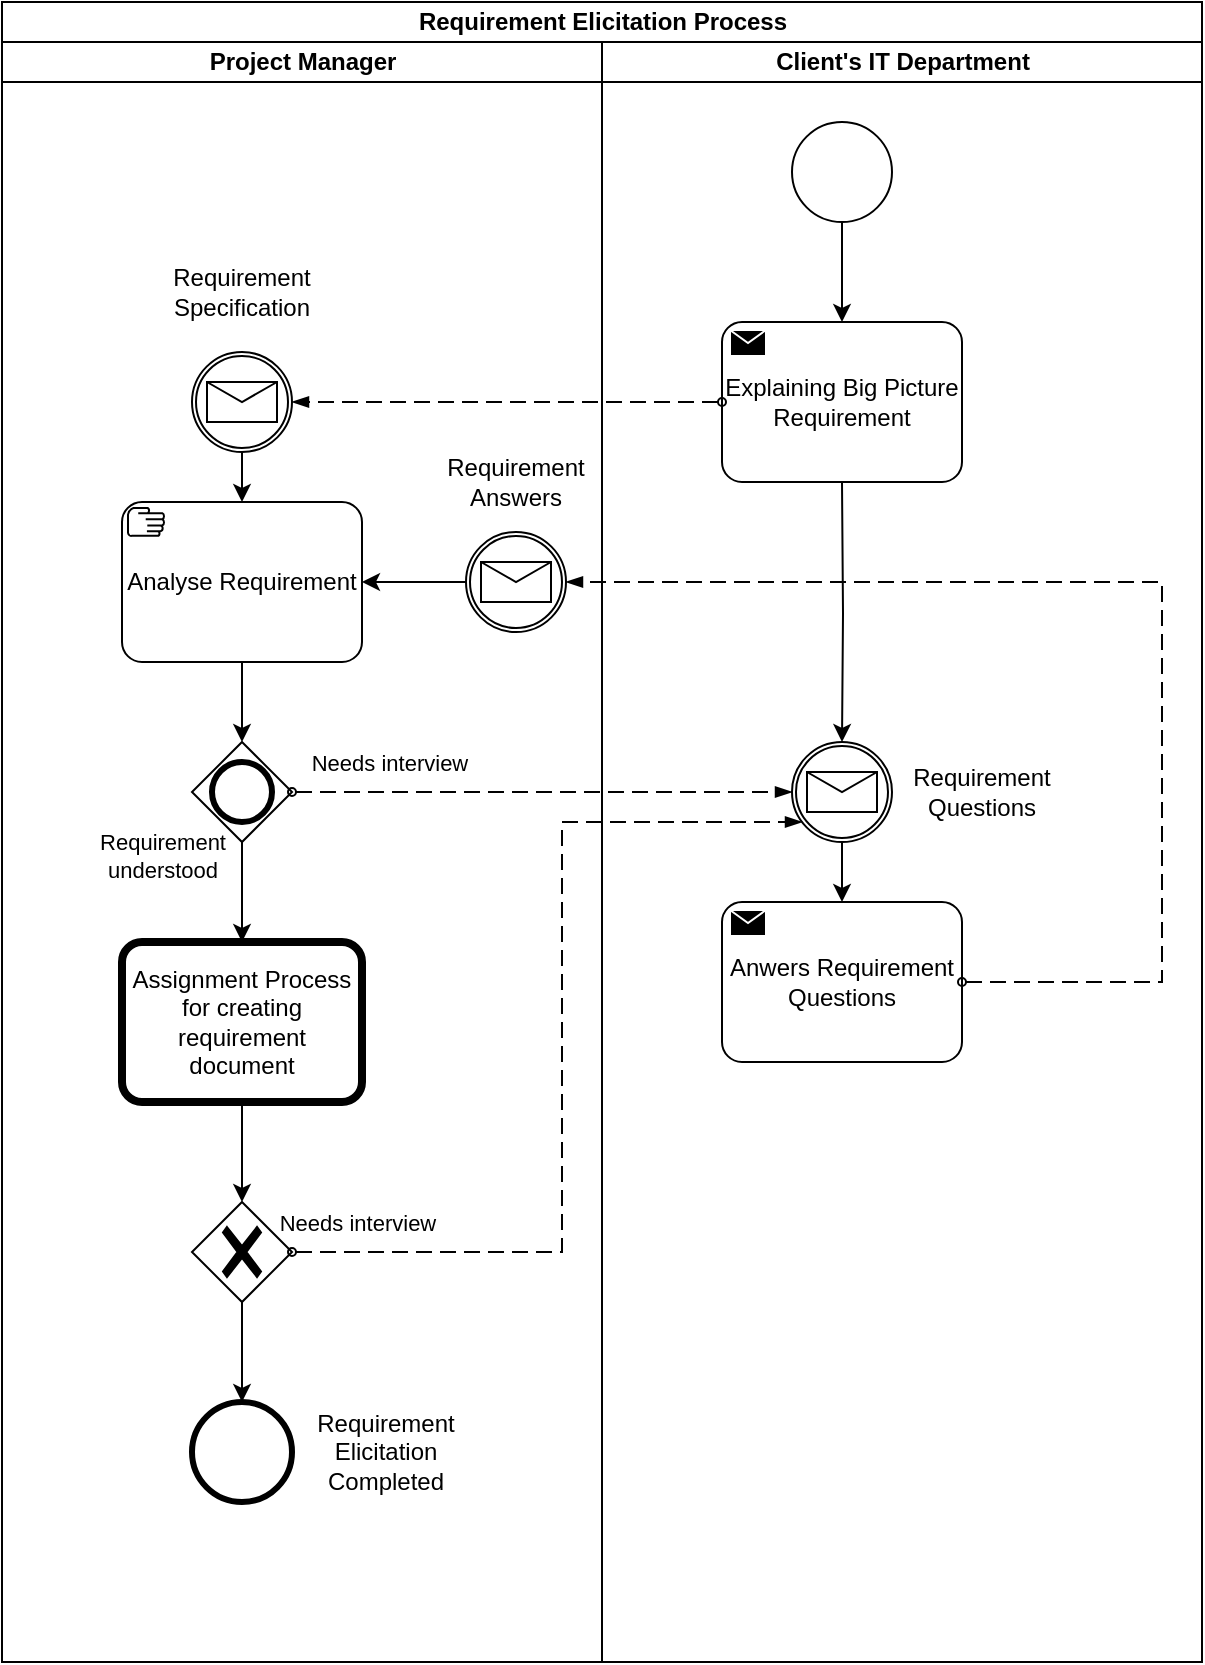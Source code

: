<mxfile version="20.3.0" type="device" pages="2"><diagram id="N8mmT6rmB9MdGlzQBr4S" name="Requirement Elicitation Process"><mxGraphModel dx="965" dy="740" grid="1" gridSize="10" guides="1" tooltips="1" connect="1" arrows="1" fold="1" page="1" pageScale="1" pageWidth="850" pageHeight="1100" math="0" shadow="0"><root><mxCell id="0"/><mxCell id="1" parent="0"/><mxCell id="6RgefVyT7nU_NYv2Qasu-5" value="Requirement Elicitation Process" style="swimlane;html=1;childLayout=stackLayout;resizeParent=1;resizeParentMax=0;startSize=20;" parent="1" vertex="1"><mxGeometry x="120" y="270" width="600" height="830" as="geometry"/></mxCell><mxCell id="6RgefVyT7nU_NYv2Qasu-7" value="Project Manager" style="swimlane;html=1;startSize=20;" parent="6RgefVyT7nU_NYv2Qasu-5" vertex="1"><mxGeometry y="20" width="300" height="810" as="geometry"/></mxCell><mxCell id="NtJf0_2X9esRg8Zm5sOO-9" style="edgeStyle=orthogonalEdgeStyle;rounded=0;orthogonalLoop=1;jettySize=auto;html=1;" parent="6RgefVyT7nU_NYv2Qasu-7" source="NtJf0_2X9esRg8Zm5sOO-3" target="NtJf0_2X9esRg8Zm5sOO-8" edge="1"><mxGeometry relative="1" as="geometry"/></mxCell><mxCell id="NtJf0_2X9esRg8Zm5sOO-3" value="" style="points=[[0.145,0.145,0],[0.5,0,0],[0.855,0.145,0],[1,0.5,0],[0.855,0.855,0],[0.5,1,0],[0.145,0.855,0],[0,0.5,0]];shape=mxgraph.bpmn.event;html=1;verticalLabelPosition=bottom;labelBackgroundColor=#ffffff;verticalAlign=top;align=center;perimeter=ellipsePerimeter;outlineConnect=0;aspect=fixed;outline=catching;symbol=message;" parent="6RgefVyT7nU_NYv2Qasu-7" vertex="1"><mxGeometry x="95" y="155" width="50" height="50" as="geometry"/></mxCell><mxCell id="NtJf0_2X9esRg8Zm5sOO-7" value="Requirement Specification" style="text;html=1;strokeColor=none;fillColor=none;align=center;verticalAlign=middle;whiteSpace=wrap;rounded=0;" parent="6RgefVyT7nU_NYv2Qasu-7" vertex="1"><mxGeometry x="80" y="110" width="80" height="30" as="geometry"/></mxCell><mxCell id="P0vkV_yei_DK5GYIjIBt-5" style="edgeStyle=orthogonalEdgeStyle;rounded=0;orthogonalLoop=1;jettySize=auto;html=1;" parent="6RgefVyT7nU_NYv2Qasu-7" source="NtJf0_2X9esRg8Zm5sOO-8" target="P0vkV_yei_DK5GYIjIBt-4" edge="1"><mxGeometry relative="1" as="geometry"/></mxCell><mxCell id="NtJf0_2X9esRg8Zm5sOO-8" value="Analyse Requirement" style="points=[[0.25,0,0],[0.5,0,0],[0.75,0,0],[1,0.25,0],[1,0.5,0],[1,0.75,0],[0.75,1,0],[0.5,1,0],[0.25,1,0],[0,0.75,0],[0,0.5,0],[0,0.25,0]];shape=mxgraph.bpmn.task;whiteSpace=wrap;rectStyle=rounded;size=10;taskMarker=manual;" parent="6RgefVyT7nU_NYv2Qasu-7" vertex="1"><mxGeometry x="60" y="230" width="120" height="80" as="geometry"/></mxCell><mxCell id="NtJf0_2X9esRg8Zm5sOO-24" style="edgeStyle=orthogonalEdgeStyle;rounded=0;orthogonalLoop=1;jettySize=auto;html=1;" parent="6RgefVyT7nU_NYv2Qasu-7" source="mLZxdNcDXerY-RIAhDI_-1" edge="1"><mxGeometry relative="1" as="geometry"><mxPoint x="120" y="530" as="sourcePoint"/><mxPoint x="120.0" y="580" as="targetPoint"/></mxGeometry></mxCell><mxCell id="wa1a6bIQ79YATLvM7Uqu-2" value="" style="edgeStyle=orthogonalEdgeStyle;rounded=0;orthogonalLoop=1;jettySize=auto;html=1;" parent="6RgefVyT7nU_NYv2Qasu-7" source="P0vkV_yei_DK5GYIjIBt-1" target="wa1a6bIQ79YATLvM7Uqu-1" edge="1"><mxGeometry relative="1" as="geometry"/></mxCell><mxCell id="P0vkV_yei_DK5GYIjIBt-1" value="" style="points=[[0.25,0.25,0],[0.5,0,0],[0.75,0.25,0],[1,0.5,0],[0.75,0.75,0],[0.5,1,0],[0.25,0.75,0],[0,0.5,0]];shape=mxgraph.bpmn.gateway2;html=1;verticalLabelPosition=bottom;labelBackgroundColor=#ffffff;verticalAlign=top;align=center;perimeter=rhombusPerimeter;outlineConnect=0;outline=none;symbol=none;gwType=exclusive;" parent="6RgefVyT7nU_NYv2Qasu-7" vertex="1"><mxGeometry x="95" y="580" width="50" height="50" as="geometry"/></mxCell><mxCell id="P0vkV_yei_DK5GYIjIBt-6" value="Requirement &lt;br&gt;understood" style="edgeStyle=orthogonalEdgeStyle;rounded=0;orthogonalLoop=1;jettySize=auto;html=1;" parent="6RgefVyT7nU_NYv2Qasu-7" source="P0vkV_yei_DK5GYIjIBt-4" target="mLZxdNcDXerY-RIAhDI_-1" edge="1"><mxGeometry x="-0.778" y="-40" relative="1" as="geometry"><mxPoint x="120" y="430" as="targetPoint"/><mxPoint y="1" as="offset"/></mxGeometry></mxCell><mxCell id="P0vkV_yei_DK5GYIjIBt-4" value="" style="points=[[0.25,0.25,0],[0.5,0,0],[0.75,0.25,0],[1,0.5,0],[0.75,0.75,0],[0.5,1,0],[0.25,0.75,0],[0,0.5,0]];shape=mxgraph.bpmn.gateway2;html=1;verticalLabelPosition=bottom;labelBackgroundColor=#ffffff;verticalAlign=top;align=center;perimeter=rhombusPerimeter;outlineConnect=0;outline=end;symbol=general;" parent="6RgefVyT7nU_NYv2Qasu-7" vertex="1"><mxGeometry x="95" y="350" width="50" height="50" as="geometry"/></mxCell><mxCell id="P0vkV_yei_DK5GYIjIBt-21" style="edgeStyle=orthogonalEdgeStyle;rounded=0;orthogonalLoop=1;jettySize=auto;html=1;" parent="6RgefVyT7nU_NYv2Qasu-7" source="P0vkV_yei_DK5GYIjIBt-19" target="NtJf0_2X9esRg8Zm5sOO-8" edge="1"><mxGeometry relative="1" as="geometry"/></mxCell><mxCell id="P0vkV_yei_DK5GYIjIBt-19" value="" style="points=[[0.145,0.145,0],[0.5,0,0],[0.855,0.145,0],[1,0.5,0],[0.855,0.855,0],[0.5,1,0],[0.145,0.855,0],[0,0.5,0]];shape=mxgraph.bpmn.event;html=1;verticalLabelPosition=bottom;labelBackgroundColor=#ffffff;verticalAlign=top;align=center;perimeter=ellipsePerimeter;outlineConnect=0;aspect=fixed;outline=catching;symbol=message;" parent="6RgefVyT7nU_NYv2Qasu-7" vertex="1"><mxGeometry x="232" y="245" width="50" height="50" as="geometry"/></mxCell><mxCell id="P0vkV_yei_DK5GYIjIBt-20" value="Requirement&lt;br&gt;Answers" style="text;html=1;strokeColor=none;fillColor=none;align=center;verticalAlign=middle;whiteSpace=wrap;rounded=0;" parent="6RgefVyT7nU_NYv2Qasu-7" vertex="1"><mxGeometry x="217" y="205" width="80" height="30" as="geometry"/></mxCell><mxCell id="wa1a6bIQ79YATLvM7Uqu-1" value="" style="points=[[0.145,0.145,0],[0.5,0,0],[0.855,0.145,0],[1,0.5,0],[0.855,0.855,0],[0.5,1,0],[0.145,0.855,0],[0,0.5,0]];shape=mxgraph.bpmn.event;html=1;verticalLabelPosition=bottom;labelBackgroundColor=#ffffff;verticalAlign=top;align=center;perimeter=ellipsePerimeter;outlineConnect=0;aspect=fixed;outline=end;symbol=terminate2;" parent="6RgefVyT7nU_NYv2Qasu-7" vertex="1"><mxGeometry x="95" y="680" width="50" height="50" as="geometry"/></mxCell><mxCell id="wa1a6bIQ79YATLvM7Uqu-3" value="Requirement Elicitation Completed" style="text;html=1;strokeColor=none;fillColor=none;align=center;verticalAlign=middle;whiteSpace=wrap;rounded=0;" parent="6RgefVyT7nU_NYv2Qasu-7" vertex="1"><mxGeometry x="152" y="690" width="80" height="30" as="geometry"/></mxCell><mxCell id="mLZxdNcDXerY-RIAhDI_-1" value="Assignment Process for creating requirement document" style="points=[[0.25,0,0],[0.5,0,0],[0.75,0,0],[1,0.25,0],[1,0.5,0],[1,0.75,0],[0.75,1,0],[0.5,1,0],[0.25,1,0],[0,0.75,0],[0,0.5,0],[0,0.25,0]];shape=mxgraph.bpmn.task;whiteSpace=wrap;rectStyle=rounded;size=10;bpmnShapeType=call;" parent="6RgefVyT7nU_NYv2Qasu-7" vertex="1"><mxGeometry x="60" y="450" width="120" height="80" as="geometry"/></mxCell><mxCell id="6RgefVyT7nU_NYv2Qasu-8" value="Client's IT Department" style="swimlane;html=1;startSize=20;" parent="6RgefVyT7nU_NYv2Qasu-5" vertex="1"><mxGeometry x="300" y="20" width="300" height="810" as="geometry"/></mxCell><mxCell id="NtJf0_2X9esRg8Zm5sOO-2" style="edgeStyle=orthogonalEdgeStyle;rounded=0;orthogonalLoop=1;jettySize=auto;html=1;" parent="6RgefVyT7nU_NYv2Qasu-8" source="6RgefVyT7nU_NYv2Qasu-9" edge="1"><mxGeometry relative="1" as="geometry"><mxPoint x="120" y="140" as="targetPoint"/></mxGeometry></mxCell><mxCell id="6RgefVyT7nU_NYv2Qasu-9" value="" style="points=[[0.145,0.145,0],[0.5,0,0],[0.855,0.145,0],[1,0.5,0],[0.855,0.855,0],[0.5,1,0],[0.145,0.855,0],[0,0.5,0]];shape=mxgraph.bpmn.event;html=1;verticalLabelPosition=bottom;labelBackgroundColor=#ffffff;verticalAlign=top;align=center;perimeter=ellipsePerimeter;outlineConnect=0;aspect=fixed;outline=standard;symbol=general;" parent="6RgefVyT7nU_NYv2Qasu-8" vertex="1"><mxGeometry x="95" y="40" width="50" height="50" as="geometry"/></mxCell><mxCell id="P0vkV_yei_DK5GYIjIBt-11" style="edgeStyle=orthogonalEdgeStyle;rounded=0;orthogonalLoop=1;jettySize=auto;html=1;" parent="6RgefVyT7nU_NYv2Qasu-8" target="P0vkV_yei_DK5GYIjIBt-7" edge="1"><mxGeometry relative="1" as="geometry"><mxPoint x="120" y="220" as="sourcePoint"/></mxGeometry></mxCell><mxCell id="P0vkV_yei_DK5GYIjIBt-15" style="edgeStyle=orthogonalEdgeStyle;rounded=0;orthogonalLoop=1;jettySize=auto;html=1;" parent="6RgefVyT7nU_NYv2Qasu-8" source="P0vkV_yei_DK5GYIjIBt-7" target="P0vkV_yei_DK5GYIjIBt-13" edge="1"><mxGeometry relative="1" as="geometry"/></mxCell><mxCell id="P0vkV_yei_DK5GYIjIBt-7" value="" style="points=[[0.145,0.145,0],[0.5,0,0],[0.855,0.145,0],[1,0.5,0],[0.855,0.855,0],[0.5,1,0],[0.145,0.855,0],[0,0.5,0]];shape=mxgraph.bpmn.event;html=1;verticalLabelPosition=bottom;labelBackgroundColor=#ffffff;verticalAlign=top;align=center;perimeter=ellipsePerimeter;outlineConnect=0;aspect=fixed;outline=catching;symbol=message;" parent="6RgefVyT7nU_NYv2Qasu-8" vertex="1"><mxGeometry x="95" y="350" width="50" height="50" as="geometry"/></mxCell><mxCell id="P0vkV_yei_DK5GYIjIBt-10" value="Requirement Questions" style="text;html=1;strokeColor=none;fillColor=none;align=center;verticalAlign=middle;whiteSpace=wrap;rounded=0;" parent="6RgefVyT7nU_NYv2Qasu-8" vertex="1"><mxGeometry x="150" y="360" width="80" height="30" as="geometry"/></mxCell><mxCell id="P0vkV_yei_DK5GYIjIBt-12" value="Explaining Big Picture Requirement" style="points=[[0.25,0,0],[0.5,0,0],[0.75,0,0],[1,0.25,0],[1,0.5,0],[1,0.75,0],[0.75,1,0],[0.5,1,0],[0.25,1,0],[0,0.75,0],[0,0.5,0],[0,0.25,0]];shape=mxgraph.bpmn.task;whiteSpace=wrap;rectStyle=rounded;size=10;taskMarker=send;" parent="6RgefVyT7nU_NYv2Qasu-8" vertex="1"><mxGeometry x="60" y="140" width="120" height="80" as="geometry"/></mxCell><mxCell id="P0vkV_yei_DK5GYIjIBt-13" value="Anwers Requirement Questions" style="points=[[0.25,0,0],[0.5,0,0],[0.75,0,0],[1,0.25,0],[1,0.5,0],[1,0.75,0],[0.75,1,0],[0.5,1,0],[0.25,1,0],[0,0.75,0],[0,0.5,0],[0,0.25,0]];shape=mxgraph.bpmn.task;whiteSpace=wrap;rectStyle=rounded;size=10;taskMarker=send;" parent="6RgefVyT7nU_NYv2Qasu-8" vertex="1"><mxGeometry x="60" y="430" width="120" height="80" as="geometry"/></mxCell><mxCell id="NtJf0_2X9esRg8Zm5sOO-6" value="" style="dashed=1;dashPattern=8 4;endArrow=blockThin;endFill=1;startArrow=oval;startFill=0;endSize=6;startSize=4;rounded=0;" parent="6RgefVyT7nU_NYv2Qasu-5" source="P0vkV_yei_DK5GYIjIBt-12" target="NtJf0_2X9esRg8Zm5sOO-3" edge="1"><mxGeometry width="160" relative="1" as="geometry"><mxPoint x="750" y="200" as="sourcePoint"/><mxPoint x="350" y="330" as="targetPoint"/></mxGeometry></mxCell><mxCell id="P0vkV_yei_DK5GYIjIBt-9" value="Needs interview" style="dashed=1;dashPattern=8 4;endArrow=blockThin;endFill=1;startArrow=oval;startFill=0;endSize=6;startSize=4;rounded=0;" parent="6RgefVyT7nU_NYv2Qasu-5" source="P0vkV_yei_DK5GYIjIBt-4" target="P0vkV_yei_DK5GYIjIBt-7" edge="1"><mxGeometry x="-0.61" y="15" width="160" relative="1" as="geometry"><mxPoint x="760" y="210" as="sourcePoint"/><mxPoint x="503" y="210" as="targetPoint"/><mxPoint as="offset"/></mxGeometry></mxCell><mxCell id="P0vkV_yei_DK5GYIjIBt-22" value="" style="dashed=1;dashPattern=8 4;endArrow=blockThin;endFill=1;startArrow=oval;startFill=0;endSize=6;startSize=4;rounded=0;edgeStyle=orthogonalEdgeStyle;" parent="6RgefVyT7nU_NYv2Qasu-5" source="P0vkV_yei_DK5GYIjIBt-13" target="P0vkV_yei_DK5GYIjIBt-19" edge="1"><mxGeometry width="160" relative="1" as="geometry"><mxPoint x="760" y="210" as="sourcePoint"/><mxPoint x="503" y="210" as="targetPoint"/><Array as="points"><mxPoint x="580" y="490"/><mxPoint x="580" y="290"/></Array></mxGeometry></mxCell><mxCell id="P0vkV_yei_DK5GYIjIBt-23" value="Needs interview" style="dashed=1;dashPattern=8 4;endArrow=blockThin;endFill=1;startArrow=oval;startFill=0;endSize=6;startSize=4;rounded=0;edgeStyle=orthogonalEdgeStyle;" parent="6RgefVyT7nU_NYv2Qasu-5" source="P0vkV_yei_DK5GYIjIBt-1" target="P0vkV_yei_DK5GYIjIBt-7" edge="1"><mxGeometry x="-0.859" y="15" width="160" relative="1" as="geometry"><mxPoint x="503" y="405" as="sourcePoint"/><mxPoint x="795.0" y="405" as="targetPoint"/><mxPoint as="offset"/><Array as="points"><mxPoint x="280" y="625"/><mxPoint x="280" y="410"/></Array></mxGeometry></mxCell></root></mxGraphModel></diagram><diagram id="z-ZeLhnbXMDT60q9CibB" name="Assignment Process"><mxGraphModel dx="1379" dy="1057" grid="1" gridSize="10" guides="1" tooltips="1" connect="1" arrows="1" fold="1" page="1" pageScale="1" pageWidth="850" pageHeight="1100" math="0" shadow="0"><root><mxCell id="0"/><mxCell id="1" parent="0"/><mxCell id="eDTn2Ua-86VBycoqQ1hF-1" value="Existing Assignment Process" style="swimlane;html=1;childLayout=stackLayout;resizeParent=1;resizeParentMax=0;startSize=20;" parent="1" vertex="1"><mxGeometry x="40" y="320" width="540" height="1020" as="geometry"/></mxCell><mxCell id="eDTn2Ua-86VBycoqQ1hF-2" value="Assignee" style="swimlane;html=1;startSize=20;" parent="eDTn2Ua-86VBycoqQ1hF-1" vertex="1"><mxGeometry y="20" width="260" height="1000" as="geometry"/></mxCell><mxCell id="eDTn2Ua-86VBycoqQ1hF-3" style="edgeStyle=orthogonalEdgeStyle;rounded=0;orthogonalLoop=1;jettySize=auto;html=1;" parent="eDTn2Ua-86VBycoqQ1hF-2" source="eDTn2Ua-86VBycoqQ1hF-4" edge="1"><mxGeometry relative="1" as="geometry"><mxPoint x="160" y="250" as="targetPoint"/></mxGeometry></mxCell><mxCell id="eDTn2Ua-86VBycoqQ1hF-4" value="" style="points=[[0.145,0.145,0],[0.5,0,0],[0.855,0.145,0],[1,0.5,0],[0.855,0.855,0],[0.5,1,0],[0.145,0.855,0],[0,0.5,0]];shape=mxgraph.bpmn.event;html=1;verticalLabelPosition=bottom;labelBackgroundColor=#ffffff;verticalAlign=top;align=center;perimeter=ellipsePerimeter;outlineConnect=0;aspect=fixed;outline=standard;symbol=message;strokeWidth=1;" parent="eDTn2Ua-86VBycoqQ1hF-2" vertex="1"><mxGeometry x="135" y="145" width="50" height="50" as="geometry"/></mxCell><mxCell id="eDTn2Ua-86VBycoqQ1hF-5" value="Assignment Details" style="text;html=1;strokeColor=none;fillColor=none;align=center;verticalAlign=middle;whiteSpace=wrap;rounded=0;strokeWidth=1;" parent="eDTn2Ua-86VBycoqQ1hF-2" vertex="1"><mxGeometry x="130" y="110" width="60" height="30" as="geometry"/></mxCell><mxCell id="eDTn2Ua-86VBycoqQ1hF-6" style="edgeStyle=orthogonalEdgeStyle;rounded=0;orthogonalLoop=1;jettySize=auto;html=1;" parent="eDTn2Ua-86VBycoqQ1hF-2" source="eDTn2Ua-86VBycoqQ1hF-7" target="eDTn2Ua-86VBycoqQ1hF-16" edge="1"><mxGeometry relative="1" as="geometry"/></mxCell><mxCell id="eDTn2Ua-86VBycoqQ1hF-7" value="Creating Issue in Gitea" style="points=[[0.25,0,0],[0.5,0,0],[0.75,0,0],[1,0.25,0],[1,0.5,0],[1,0.75,0],[0.75,1,0],[0.5,1,0],[0.25,1,0],[0,0.75,0],[0,0.5,0],[0,0.25,0]];shape=mxgraph.bpmn.task;whiteSpace=wrap;rectStyle=rounded;size=10;taskMarker=user;strokeWidth=1;" parent="eDTn2Ua-86VBycoqQ1hF-2" vertex="1"><mxGeometry x="100" y="250" width="120" height="80" as="geometry"/></mxCell><mxCell id="eDTn2Ua-86VBycoqQ1hF-8" style="edgeStyle=orthogonalEdgeStyle;rounded=0;orthogonalLoop=1;jettySize=auto;html=1;" parent="eDTn2Ua-86VBycoqQ1hF-2" source="eDTn2Ua-86VBycoqQ1hF-9" target="eDTn2Ua-86VBycoqQ1hF-10" edge="1"><mxGeometry relative="1" as="geometry"/></mxCell><mxCell id="eDTn2Ua-86VBycoqQ1hF-9" value="Closing Issue in Gitea" style="points=[[0.25,0,0],[0.5,0,0],[0.75,0,0],[1,0.25,0],[1,0.5,0],[1,0.75,0],[0.75,1,0],[0.5,1,0],[0.25,1,0],[0,0.75,0],[0,0.5,0],[0,0.25,0]];shape=mxgraph.bpmn.task;whiteSpace=wrap;rectStyle=rounded;size=10;taskMarker=user;strokeWidth=1;" parent="eDTn2Ua-86VBycoqQ1hF-2" vertex="1"><mxGeometry x="100" y="530" width="120" height="80" as="geometry"/></mxCell><mxCell id="eDTn2Ua-86VBycoqQ1hF-10" value="Report assignment completion" style="points=[[0.25,0,0],[0.5,0,0],[0.75,0,0],[1,0.25,0],[1,0.5,0],[1,0.75,0],[0.75,1,0],[0.5,1,0],[0.25,1,0],[0,0.75,0],[0,0.5,0],[0,0.25,0]];shape=mxgraph.bpmn.task;whiteSpace=wrap;rectStyle=rounded;size=10;taskMarker=send;strokeWidth=1;" parent="eDTn2Ua-86VBycoqQ1hF-2" vertex="1"><mxGeometry x="100" y="670" width="120" height="80" as="geometry"/></mxCell><mxCell id="eDTn2Ua-86VBycoqQ1hF-11" style="edgeStyle=orthogonalEdgeStyle;rounded=0;orthogonalLoop=1;jettySize=auto;html=1;" parent="eDTn2Ua-86VBycoqQ1hF-2" source="eDTn2Ua-86VBycoqQ1hF-12" target="eDTn2Ua-86VBycoqQ1hF-14" edge="1"><mxGeometry relative="1" as="geometry"/></mxCell><mxCell id="eDTn2Ua-86VBycoqQ1hF-12" value="" style="points=[[0.145,0.145,0],[0.5,0,0],[0.855,0.145,0],[1,0.5,0],[0.855,0.855,0],[0.5,1,0],[0.145,0.855,0],[0,0.5,0]];shape=mxgraph.bpmn.event;html=1;verticalLabelPosition=bottom;labelBackgroundColor=#ffffff;verticalAlign=top;align=center;perimeter=ellipsePerimeter;outlineConnect=0;aspect=fixed;outline=catching;symbol=message;strokeWidth=1;" parent="eDTn2Ua-86VBycoqQ1hF-2" vertex="1"><mxGeometry x="135" y="925" width="50" height="50" as="geometry"/></mxCell><mxCell id="eDTn2Ua-86VBycoqQ1hF-13" style="edgeStyle=orthogonalEdgeStyle;rounded=0;orthogonalLoop=1;jettySize=auto;html=1;" parent="eDTn2Ua-86VBycoqQ1hF-2" source="eDTn2Ua-86VBycoqQ1hF-14" target="eDTn2Ua-86VBycoqQ1hF-16" edge="1"><mxGeometry relative="1" as="geometry"><Array as="points"><mxPoint x="40" y="830"/><mxPoint x="40" y="430"/></Array></mxGeometry></mxCell><mxCell id="eDTn2Ua-86VBycoqQ1hF-14" value="Re-open issue on Gitea" style="points=[[0.25,0,0],[0.5,0,0],[0.75,0,0],[1,0.25,0],[1,0.5,0],[1,0.75,0],[0.75,1,0],[0.5,1,0],[0.25,1,0],[0,0.75,0],[0,0.5,0],[0,0.25,0]];shape=mxgraph.bpmn.task;whiteSpace=wrap;rectStyle=rounded;size=10;taskMarker=user;strokeWidth=1;" parent="eDTn2Ua-86VBycoqQ1hF-2" vertex="1"><mxGeometry x="100" y="790" width="120" height="80" as="geometry"/></mxCell><mxCell id="eDTn2Ua-86VBycoqQ1hF-15" style="edgeStyle=orthogonalEdgeStyle;rounded=0;orthogonalLoop=1;jettySize=auto;html=1;" parent="eDTn2Ua-86VBycoqQ1hF-2" source="eDTn2Ua-86VBycoqQ1hF-16" target="eDTn2Ua-86VBycoqQ1hF-9" edge="1"><mxGeometry relative="1" as="geometry"/></mxCell><mxCell id="eDTn2Ua-86VBycoqQ1hF-16" value="Do work" style="points=[[0.25,0,0],[0.5,0,0],[0.75,0,0],[1,0.25,0],[1,0.5,0],[1,0.75,0],[0.75,1,0],[0.5,1,0],[0.25,1,0],[0,0.75,0],[0,0.5,0],[0,0.25,0]];shape=mxgraph.bpmn.task;whiteSpace=wrap;rectStyle=rounded;size=10;taskMarker=manual;strokeWidth=1;" parent="eDTn2Ua-86VBycoqQ1hF-2" vertex="1"><mxGeometry x="100" y="390" width="120" height="80" as="geometry"/></mxCell><mxCell id="eDTn2Ua-86VBycoqQ1hF-17" value="Revision Details" style="text;html=1;strokeColor=none;fillColor=none;align=center;verticalAlign=middle;whiteSpace=wrap;rounded=0;strokeWidth=1;" parent="eDTn2Ua-86VBycoqQ1hF-2" vertex="1"><mxGeometry x="70" y="935" width="60" height="30" as="geometry"/></mxCell><mxCell id="eDTn2Ua-86VBycoqQ1hF-18" value="Manager" style="swimlane;html=1;startSize=20;" parent="eDTn2Ua-86VBycoqQ1hF-1" vertex="1"><mxGeometry x="260" y="20" width="280" height="1000" as="geometry"/></mxCell><mxCell id="eDTn2Ua-86VBycoqQ1hF-19" style="edgeStyle=orthogonalEdgeStyle;rounded=0;orthogonalLoop=1;jettySize=auto;html=1;" parent="eDTn2Ua-86VBycoqQ1hF-18" source="eDTn2Ua-86VBycoqQ1hF-20" edge="1"><mxGeometry relative="1" as="geometry"><mxPoint x="117" y="130" as="targetPoint"/></mxGeometry></mxCell><mxCell id="eDTn2Ua-86VBycoqQ1hF-20" value="" style="points=[[0.145,0.145,0],[0.5,0,0],[0.855,0.145,0],[1,0.5,0],[0.855,0.855,0],[0.5,1,0],[0.145,0.855,0],[0,0.5,0]];shape=mxgraph.bpmn.event;html=1;verticalLabelPosition=bottom;labelBackgroundColor=#ffffff;verticalAlign=top;align=center;perimeter=ellipsePerimeter;outlineConnect=0;aspect=fixed;outline=standard;symbol=general;" parent="eDTn2Ua-86VBycoqQ1hF-18" vertex="1"><mxGeometry x="92" y="30" width="50" height="50" as="geometry"/></mxCell><mxCell id="eDTn2Ua-86VBycoqQ1hF-21" style="edgeStyle=orthogonalEdgeStyle;rounded=0;orthogonalLoop=1;jettySize=auto;html=1;" parent="eDTn2Ua-86VBycoqQ1hF-18" source="eDTn2Ua-86VBycoqQ1hF-22" target="eDTn2Ua-86VBycoqQ1hF-24" edge="1"><mxGeometry relative="1" as="geometry"/></mxCell><mxCell id="eDTn2Ua-86VBycoqQ1hF-22" value="Giving assignment / Issue" style="points=[[0.25,0,0],[0.5,0,0],[0.75,0,0],[1,0.25,0],[1,0.5,0],[1,0.75,0],[0.75,1,0],[0.5,1,0],[0.25,1,0],[0,0.75,0],[0,0.5,0],[0,0.25,0]];shape=mxgraph.bpmn.task;whiteSpace=wrap;rectStyle=rounded;size=10;taskMarker=send;strokeWidth=1;" parent="eDTn2Ua-86VBycoqQ1hF-18" vertex="1"><mxGeometry x="57" y="130" width="120" height="80" as="geometry"/></mxCell><mxCell id="eDTn2Ua-86VBycoqQ1hF-23" style="edgeStyle=orthogonalEdgeStyle;rounded=0;orthogonalLoop=1;jettySize=auto;html=1;" parent="eDTn2Ua-86VBycoqQ1hF-18" source="eDTn2Ua-86VBycoqQ1hF-24" edge="1"><mxGeometry relative="1" as="geometry"><mxPoint x="117" y="660" as="targetPoint"/></mxGeometry></mxCell><mxCell id="eDTn2Ua-86VBycoqQ1hF-24" value="" style="points=[[0.145,0.145,0],[0.5,0,0],[0.855,0.145,0],[1,0.5,0],[0.855,0.855,0],[0.5,1,0],[0.145,0.855,0],[0,0.5,0]];shape=mxgraph.bpmn.event;html=1;verticalLabelPosition=bottom;labelBackgroundColor=#ffffff;verticalAlign=top;align=center;perimeter=ellipsePerimeter;outlineConnect=0;aspect=fixed;outline=catching;symbol=message;strokeWidth=1;" parent="eDTn2Ua-86VBycoqQ1hF-18" vertex="1"><mxGeometry x="92" y="545" width="50" height="50" as="geometry"/></mxCell><mxCell id="eDTn2Ua-86VBycoqQ1hF-25" value="Assignment Result" style="text;html=1;strokeColor=none;fillColor=none;align=center;verticalAlign=middle;whiteSpace=wrap;rounded=0;strokeWidth=1;" parent="eDTn2Ua-86VBycoqQ1hF-18" vertex="1"><mxGeometry x="150" y="555" width="60" height="30" as="geometry"/></mxCell><mxCell id="eDTn2Ua-86VBycoqQ1hF-26" style="edgeStyle=orthogonalEdgeStyle;rounded=0;orthogonalLoop=1;jettySize=auto;html=1;" parent="eDTn2Ua-86VBycoqQ1hF-18" source="eDTn2Ua-86VBycoqQ1hF-27" target="eDTn2Ua-86VBycoqQ1hF-30" edge="1"><mxGeometry relative="1" as="geometry"/></mxCell><mxCell id="eDTn2Ua-86VBycoqQ1hF-27" value="Review assignment result" style="points=[[0.25,0,0],[0.5,0,0],[0.75,0,0],[1,0.25,0],[1,0.5,0],[1,0.75,0],[0.75,1,0],[0.5,1,0],[0.25,1,0],[0,0.75,0],[0,0.5,0],[0,0.25,0]];shape=mxgraph.bpmn.task;whiteSpace=wrap;rectStyle=rounded;size=10;taskMarker=manual;strokeWidth=1;" parent="eDTn2Ua-86VBycoqQ1hF-18" vertex="1"><mxGeometry x="57" y="660" width="120" height="80" as="geometry"/></mxCell><mxCell id="eDTn2Ua-86VBycoqQ1hF-28" style="edgeStyle=orthogonalEdgeStyle;rounded=0;orthogonalLoop=1;jettySize=auto;html=1;" parent="eDTn2Ua-86VBycoqQ1hF-18" source="eDTn2Ua-86VBycoqQ1hF-30" target="eDTn2Ua-86VBycoqQ1hF-31" edge="1"><mxGeometry relative="1" as="geometry"/></mxCell><mxCell id="eDTn2Ua-86VBycoqQ1hF-29" value="Needs revision" style="edgeStyle=orthogonalEdgeStyle;rounded=0;orthogonalLoop=1;jettySize=auto;html=1;" parent="eDTn2Ua-86VBycoqQ1hF-18" source="eDTn2Ua-86VBycoqQ1hF-30" target="eDTn2Ua-86VBycoqQ1hF-32" edge="1"><mxGeometry relative="1" as="geometry"/></mxCell><mxCell id="eDTn2Ua-86VBycoqQ1hF-30" value="" style="points=[[0.25,0.25,0],[0.5,0,0],[0.75,0.25,0],[1,0.5,0],[0.75,0.75,0],[0.5,1,0],[0.25,0.75,0],[0,0.5,0]];shape=mxgraph.bpmn.gateway2;html=1;verticalLabelPosition=bottom;labelBackgroundColor=#ffffff;verticalAlign=top;align=center;perimeter=rhombusPerimeter;outlineConnect=0;outline=none;symbol=none;gwType=exclusive;strokeWidth=1;" parent="eDTn2Ua-86VBycoqQ1hF-18" vertex="1"><mxGeometry x="92" y="800" width="50" height="50" as="geometry"/></mxCell><mxCell id="eDTn2Ua-86VBycoqQ1hF-31" value="" style="points=[[0.145,0.145,0],[0.5,0,0],[0.855,0.145,0],[1,0.5,0],[0.855,0.855,0],[0.5,1,0],[0.145,0.855,0],[0,0.5,0]];shape=mxgraph.bpmn.event;html=1;verticalLabelPosition=bottom;labelBackgroundColor=#ffffff;verticalAlign=top;align=center;perimeter=ellipsePerimeter;outlineConnect=0;aspect=fixed;outline=end;symbol=terminate2;strokeWidth=1;" parent="eDTn2Ua-86VBycoqQ1hF-18" vertex="1"><mxGeometry x="210" y="800" width="50" height="50" as="geometry"/></mxCell><mxCell id="eDTn2Ua-86VBycoqQ1hF-32" value="Issue a revision on the assignment" style="points=[[0.25,0,0],[0.5,0,0],[0.75,0,0],[1,0.25,0],[1,0.5,0],[1,0.75,0],[0.75,1,0],[0.5,1,0],[0.25,1,0],[0,0.75,0],[0,0.5,0],[0,0.25,0]];shape=mxgraph.bpmn.task;whiteSpace=wrap;rectStyle=rounded;size=10;taskMarker=send;strokeWidth=1;" parent="eDTn2Ua-86VBycoqQ1hF-18" vertex="1"><mxGeometry x="57" y="910" width="120" height="80" as="geometry"/></mxCell><mxCell id="eDTn2Ua-86VBycoqQ1hF-33" value="" style="dashed=1;dashPattern=8 4;endArrow=blockThin;endFill=1;startArrow=oval;startFill=0;endSize=6;startSize=4;rounded=0;" parent="eDTn2Ua-86VBycoqQ1hF-1" source="eDTn2Ua-86VBycoqQ1hF-22" target="eDTn2Ua-86VBycoqQ1hF-4" edge="1"><mxGeometry width="160" relative="1" as="geometry"><mxPoint x="270" y="190" as="sourcePoint"/><mxPoint x="460" y="180" as="targetPoint"/></mxGeometry></mxCell><mxCell id="eDTn2Ua-86VBycoqQ1hF-34" value="" style="dashed=1;dashPattern=8 4;endArrow=blockThin;endFill=1;startArrow=oval;startFill=0;endSize=6;startSize=4;rounded=0;edgeStyle=orthogonalEdgeStyle;" parent="eDTn2Ua-86VBycoqQ1hF-1" source="eDTn2Ua-86VBycoqQ1hF-10" target="eDTn2Ua-86VBycoqQ1hF-24" edge="1"><mxGeometry width="160" relative="1" as="geometry"><mxPoint x="280" y="200" as="sourcePoint"/><mxPoint x="145" y="200" as="targetPoint"/><Array as="points"><mxPoint x="280" y="730"/><mxPoint x="280" y="590"/></Array></mxGeometry></mxCell><mxCell id="eDTn2Ua-86VBycoqQ1hF-35" value="" style="dashed=1;dashPattern=8 4;endArrow=blockThin;endFill=1;startArrow=oval;startFill=0;endSize=6;startSize=4;rounded=0;" parent="eDTn2Ua-86VBycoqQ1hF-1" source="eDTn2Ua-86VBycoqQ1hF-32" target="eDTn2Ua-86VBycoqQ1hF-12" edge="1"><mxGeometry width="160" relative="1" as="geometry"><mxPoint x="180" y="600" as="sourcePoint"/><mxPoint x="352" y="600" as="targetPoint"/></mxGeometry></mxCell><mxCell id="eDTn2Ua-86VBycoqQ1hF-36" value="Proposed Assignment Process" style="swimlane;html=1;childLayout=stackLayout;resizeParent=1;resizeParentMax=0;startSize=20;" parent="1" vertex="1"><mxGeometry x="630" y="320" width="610" height="1020" as="geometry"/></mxCell><mxCell id="eDTn2Ua-86VBycoqQ1hF-37" value="Assignee" style="swimlane;html=1;startSize=20;" parent="eDTn2Ua-86VBycoqQ1hF-36" vertex="1"><mxGeometry y="20" width="260" height="1000" as="geometry"/></mxCell><mxCell id="eDTn2Ua-86VBycoqQ1hF-38" style="edgeStyle=orthogonalEdgeStyle;rounded=0;orthogonalLoop=1;jettySize=auto;html=1;" parent="eDTn2Ua-86VBycoqQ1hF-37" source="eDTn2Ua-86VBycoqQ1hF-39" target="eDTn2Ua-86VBycoqQ1hF-45" edge="1"><mxGeometry relative="1" as="geometry"/></mxCell><mxCell id="eDTn2Ua-86VBycoqQ1hF-39" value="" style="points=[[0.145,0.145,0],[0.5,0,0],[0.855,0.145,0],[1,0.5,0],[0.855,0.855,0],[0.5,1,0],[0.145,0.855,0],[0,0.5,0]];shape=mxgraph.bpmn.event;html=1;verticalLabelPosition=bottom;labelBackgroundColor=#ffffff;verticalAlign=top;align=center;perimeter=ellipsePerimeter;outlineConnect=0;aspect=fixed;outline=standard;symbol=message;strokeWidth=1;" parent="eDTn2Ua-86VBycoqQ1hF-37" vertex="1"><mxGeometry x="135" y="145" width="50" height="50" as="geometry"/></mxCell><mxCell id="eDTn2Ua-86VBycoqQ1hF-40" value="Assignment Notification" style="text;html=1;strokeColor=none;fillColor=none;align=center;verticalAlign=middle;whiteSpace=wrap;rounded=0;strokeWidth=1;" parent="eDTn2Ua-86VBycoqQ1hF-37" vertex="1"><mxGeometry x="130" y="110" width="60" height="30" as="geometry"/></mxCell><mxCell id="eDTn2Ua-86VBycoqQ1hF-41" value="Requesting Review On the assignment statement" style="points=[[0.25,0,0],[0.5,0,0],[0.75,0,0],[1,0.25,0],[1,0.5,0],[1,0.75,0],[0.75,1,0],[0.5,1,0],[0.25,1,0],[0,0.75,0],[0,0.5,0],[0,0.25,0]];shape=mxgraph.bpmn.task;whiteSpace=wrap;rectStyle=rounded;size=10;taskMarker=user;strokeWidth=1;" parent="eDTn2Ua-86VBycoqQ1hF-37" vertex="1"><mxGeometry x="100" y="530" width="120" height="80" as="geometry"/></mxCell><mxCell id="eDTn2Ua-86VBycoqQ1hF-42" style="edgeStyle=orthogonalEdgeStyle;rounded=0;orthogonalLoop=1;jettySize=auto;html=1;" parent="eDTn2Ua-86VBycoqQ1hF-37" source="eDTn2Ua-86VBycoqQ1hF-43" target="eDTn2Ua-86VBycoqQ1hF-45" edge="1"><mxGeometry relative="1" as="geometry"><mxPoint x="160" y="870" as="targetPoint"/><Array as="points"><mxPoint x="70" y="950"/><mxPoint x="70" y="430"/></Array></mxGeometry></mxCell><mxCell id="eDTn2Ua-86VBycoqQ1hF-43" value="" style="points=[[0.145,0.145,0],[0.5,0,0],[0.855,0.145,0],[1,0.5,0],[0.855,0.855,0],[0.5,1,0],[0.145,0.855,0],[0,0.5,0]];shape=mxgraph.bpmn.event;html=1;verticalLabelPosition=bottom;labelBackgroundColor=#ffffff;verticalAlign=top;align=center;perimeter=ellipsePerimeter;outlineConnect=0;aspect=fixed;outline=catching;symbol=message;strokeWidth=1;" parent="eDTn2Ua-86VBycoqQ1hF-37" vertex="1"><mxGeometry x="135" y="925" width="50" height="50" as="geometry"/></mxCell><mxCell id="eDTn2Ua-86VBycoqQ1hF-44" style="edgeStyle=orthogonalEdgeStyle;rounded=0;orthogonalLoop=1;jettySize=auto;html=1;" parent="eDTn2Ua-86VBycoqQ1hF-37" source="eDTn2Ua-86VBycoqQ1hF-45" target="eDTn2Ua-86VBycoqQ1hF-41" edge="1"><mxGeometry relative="1" as="geometry"/></mxCell><mxCell id="eDTn2Ua-86VBycoqQ1hF-45" value="Do work" style="points=[[0.25,0,0],[0.5,0,0],[0.75,0,0],[1,0.25,0],[1,0.5,0],[1,0.75,0],[0.75,1,0],[0.5,1,0],[0.25,1,0],[0,0.75,0],[0,0.5,0],[0,0.25,0]];shape=mxgraph.bpmn.task;whiteSpace=wrap;rectStyle=rounded;size=10;taskMarker=manual;strokeWidth=1;" parent="eDTn2Ua-86VBycoqQ1hF-37" vertex="1"><mxGeometry x="100" y="390" width="120" height="80" as="geometry"/></mxCell><mxCell id="eDTn2Ua-86VBycoqQ1hF-46" value="Assignment Revised Notification" style="text;html=1;strokeColor=none;fillColor=none;align=center;verticalAlign=middle;whiteSpace=wrap;rounded=0;strokeWidth=1;" parent="eDTn2Ua-86VBycoqQ1hF-37" vertex="1"><mxGeometry x="130" y="880" width="60" height="30" as="geometry"/></mxCell><mxCell id="eDTn2Ua-86VBycoqQ1hF-47" value="Manager" style="swimlane;html=1;startSize=20;" parent="eDTn2Ua-86VBycoqQ1hF-36" vertex="1"><mxGeometry x="260" y="20" width="350" height="1000" as="geometry"/></mxCell><mxCell id="eDTn2Ua-86VBycoqQ1hF-48" style="edgeStyle=orthogonalEdgeStyle;rounded=0;orthogonalLoop=1;jettySize=auto;html=1;" parent="eDTn2Ua-86VBycoqQ1hF-47" source="eDTn2Ua-86VBycoqQ1hF-49" edge="1"><mxGeometry relative="1" as="geometry"><mxPoint x="117" y="130" as="targetPoint"/></mxGeometry></mxCell><mxCell id="eDTn2Ua-86VBycoqQ1hF-49" value="" style="points=[[0.145,0.145,0],[0.5,0,0],[0.855,0.145,0],[1,0.5,0],[0.855,0.855,0],[0.5,1,0],[0.145,0.855,0],[0,0.5,0]];shape=mxgraph.bpmn.event;html=1;verticalLabelPosition=bottom;labelBackgroundColor=#ffffff;verticalAlign=top;align=center;perimeter=ellipsePerimeter;outlineConnect=0;aspect=fixed;outline=standard;symbol=general;" parent="eDTn2Ua-86VBycoqQ1hF-47" vertex="1"><mxGeometry x="92" y="30" width="50" height="50" as="geometry"/></mxCell><mxCell id="eDTn2Ua-86VBycoqQ1hF-50" style="edgeStyle=orthogonalEdgeStyle;rounded=0;orthogonalLoop=1;jettySize=auto;html=1;" parent="eDTn2Ua-86VBycoqQ1hF-47" target="eDTn2Ua-86VBycoqQ1hF-52" edge="1"><mxGeometry relative="1" as="geometry"><mxPoint x="117" y="210" as="sourcePoint"/></mxGeometry></mxCell><mxCell id="eDTn2Ua-86VBycoqQ1hF-51" style="edgeStyle=orthogonalEdgeStyle;rounded=0;orthogonalLoop=1;jettySize=auto;html=1;" parent="eDTn2Ua-86VBycoqQ1hF-47" source="eDTn2Ua-86VBycoqQ1hF-52" edge="1"><mxGeometry relative="1" as="geometry"><mxPoint x="117" y="660" as="targetPoint"/></mxGeometry></mxCell><mxCell id="eDTn2Ua-86VBycoqQ1hF-52" value="" style="points=[[0.145,0.145,0],[0.5,0,0],[0.855,0.145,0],[1,0.5,0],[0.855,0.855,0],[0.5,1,0],[0.145,0.855,0],[0,0.5,0]];shape=mxgraph.bpmn.event;html=1;verticalLabelPosition=bottom;labelBackgroundColor=#ffffff;verticalAlign=top;align=center;perimeter=ellipsePerimeter;outlineConnect=0;aspect=fixed;outline=catching;symbol=message;strokeWidth=1;" parent="eDTn2Ua-86VBycoqQ1hF-47" vertex="1"><mxGeometry x="92" y="545" width="50" height="50" as="geometry"/></mxCell><mxCell id="eDTn2Ua-86VBycoqQ1hF-53" value="Assignment Completed Notification" style="text;html=1;strokeColor=none;fillColor=none;align=center;verticalAlign=middle;whiteSpace=wrap;rounded=0;strokeWidth=1;" parent="eDTn2Ua-86VBycoqQ1hF-47" vertex="1"><mxGeometry x="150" y="555" width="60" height="30" as="geometry"/></mxCell><mxCell id="eDTn2Ua-86VBycoqQ1hF-54" style="edgeStyle=orthogonalEdgeStyle;rounded=0;orthogonalLoop=1;jettySize=auto;html=1;" parent="eDTn2Ua-86VBycoqQ1hF-47" source="eDTn2Ua-86VBycoqQ1hF-55" target="eDTn2Ua-86VBycoqQ1hF-58" edge="1"><mxGeometry relative="1" as="geometry"/></mxCell><mxCell id="eDTn2Ua-86VBycoqQ1hF-55" value="Review assignment result" style="points=[[0.25,0,0],[0.5,0,0],[0.75,0,0],[1,0.25,0],[1,0.5,0],[1,0.75,0],[0.75,1,0],[0.5,1,0],[0.25,1,0],[0,0.75,0],[0,0.5,0],[0,0.25,0]];shape=mxgraph.bpmn.task;whiteSpace=wrap;rectStyle=rounded;size=10;taskMarker=manual;strokeWidth=1;" parent="eDTn2Ua-86VBycoqQ1hF-47" vertex="1"><mxGeometry x="57" y="660" width="120" height="80" as="geometry"/></mxCell><mxCell id="eDTn2Ua-86VBycoqQ1hF-56" style="edgeStyle=orthogonalEdgeStyle;rounded=0;orthogonalLoop=1;jettySize=auto;html=1;" parent="eDTn2Ua-86VBycoqQ1hF-47" source="eDTn2Ua-86VBycoqQ1hF-58" edge="1"><mxGeometry relative="1" as="geometry"><mxPoint x="210" y="825" as="targetPoint"/></mxGeometry></mxCell><mxCell id="eDTn2Ua-86VBycoqQ1hF-57" value="Needs revision" style="edgeStyle=orthogonalEdgeStyle;rounded=0;orthogonalLoop=1;jettySize=auto;html=1;" parent="eDTn2Ua-86VBycoqQ1hF-47" source="eDTn2Ua-86VBycoqQ1hF-58" edge="1"><mxGeometry relative="1" as="geometry"><mxPoint x="117" y="910" as="targetPoint"/></mxGeometry></mxCell><mxCell id="eDTn2Ua-86VBycoqQ1hF-58" value="" style="points=[[0.25,0.25,0],[0.5,0,0],[0.75,0.25,0],[1,0.5,0],[0.75,0.75,0],[0.5,1,0],[0.25,0.75,0],[0,0.5,0]];shape=mxgraph.bpmn.gateway2;html=1;verticalLabelPosition=bottom;labelBackgroundColor=#ffffff;verticalAlign=top;align=center;perimeter=rhombusPerimeter;outlineConnect=0;outline=none;symbol=none;gwType=exclusive;strokeWidth=1;" parent="eDTn2Ua-86VBycoqQ1hF-47" vertex="1"><mxGeometry x="92" y="800" width="50" height="50" as="geometry"/></mxCell><mxCell id="eDTn2Ua-86VBycoqQ1hF-59" value="Create assignment statement" style="points=[[0.25,0,0],[0.5,0,0],[0.75,0,0],[1,0.25,0],[1,0.5,0],[1,0.75,0],[0.75,1,0],[0.5,1,0],[0.25,1,0],[0,0.75,0],[0,0.5,0],[0,0.25,0]];shape=mxgraph.bpmn.task;whiteSpace=wrap;rectStyle=rounded;size=10;taskMarker=user;strokeWidth=1;" parent="eDTn2Ua-86VBycoqQ1hF-47" vertex="1"><mxGeometry x="57" y="130" width="120" height="80" as="geometry"/></mxCell><mxCell id="eDTn2Ua-86VBycoqQ1hF-60" value="Give revision to the assignment" style="points=[[0.25,0,0],[0.5,0,0],[0.75,0,0],[1,0.25,0],[1,0.5,0],[1,0.75,0],[0.75,1,0],[0.5,1,0],[0.25,1,0],[0,0.75,0],[0,0.5,0],[0,0.25,0]];shape=mxgraph.bpmn.task;whiteSpace=wrap;rectStyle=rounded;size=10;taskMarker=user;strokeWidth=1;" parent="eDTn2Ua-86VBycoqQ1hF-47" vertex="1"><mxGeometry x="57" y="910" width="120" height="80" as="geometry"/></mxCell><mxCell id="eDTn2Ua-86VBycoqQ1hF-61" style="edgeStyle=orthogonalEdgeStyle;rounded=0;orthogonalLoop=1;jettySize=auto;html=1;" parent="eDTn2Ua-86VBycoqQ1hF-47" source="eDTn2Ua-86VBycoqQ1hF-62" target="eDTn2Ua-86VBycoqQ1hF-63" edge="1"><mxGeometry relative="1" as="geometry"/></mxCell><mxCell id="eDTn2Ua-86VBycoqQ1hF-62" value="Mark assignment as complete" style="points=[[0.25,0,0],[0.5,0,0],[0.75,0,0],[1,0.25,0],[1,0.5,0],[1,0.75,0],[0.75,1,0],[0.5,1,0],[0.25,1,0],[0,0.75,0],[0,0.5,0],[0,0.25,0]];shape=mxgraph.bpmn.task;whiteSpace=wrap;rectStyle=rounded;size=10;taskMarker=user;strokeWidth=1;" parent="eDTn2Ua-86VBycoqQ1hF-47" vertex="1"><mxGeometry x="210" y="785" width="120" height="80" as="geometry"/></mxCell><mxCell id="eDTn2Ua-86VBycoqQ1hF-63" value="" style="points=[[0.145,0.145,0],[0.5,0,0],[0.855,0.145,0],[1,0.5,0],[0.855,0.855,0],[0.5,1,0],[0.145,0.855,0],[0,0.5,0]];shape=mxgraph.bpmn.event;html=1;verticalLabelPosition=bottom;labelBackgroundColor=#ffffff;verticalAlign=top;align=center;perimeter=ellipsePerimeter;outlineConnect=0;aspect=fixed;outline=end;symbol=terminate2;strokeWidth=1;" parent="eDTn2Ua-86VBycoqQ1hF-47" vertex="1"><mxGeometry x="245" y="675" width="50" height="50" as="geometry"/></mxCell><mxCell id="eDTn2Ua-86VBycoqQ1hF-64" value="" style="dashed=1;dashPattern=8 4;endArrow=blockThin;endFill=1;startArrow=oval;startFill=0;endSize=6;startSize=4;rounded=0;" parent="eDTn2Ua-86VBycoqQ1hF-36" target="eDTn2Ua-86VBycoqQ1hF-39" edge="1"><mxGeometry width="160" relative="1" as="geometry"><mxPoint x="317" y="190" as="sourcePoint"/><mxPoint x="460" y="180" as="targetPoint"/></mxGeometry></mxCell><mxCell id="eDTn2Ua-86VBycoqQ1hF-65" value="" style="dashed=1;dashPattern=8 4;endArrow=blockThin;endFill=1;startArrow=oval;startFill=0;endSize=6;startSize=4;rounded=0;edgeStyle=orthogonalEdgeStyle;exitX=1;exitY=0.5;exitDx=0;exitDy=0;exitPerimeter=0;" parent="eDTn2Ua-86VBycoqQ1hF-36" source="eDTn2Ua-86VBycoqQ1hF-41" target="eDTn2Ua-86VBycoqQ1hF-52" edge="1"><mxGeometry width="160" relative="1" as="geometry"><mxPoint x="220" y="730.048" as="sourcePoint"/><mxPoint x="145" y="200" as="targetPoint"/><Array as="points"><mxPoint x="260" y="590"/><mxPoint x="260" y="590"/></Array></mxGeometry></mxCell><mxCell id="eDTn2Ua-86VBycoqQ1hF-66" value="" style="dashed=1;dashPattern=8 4;endArrow=blockThin;endFill=1;startArrow=oval;startFill=0;endSize=6;startSize=4;rounded=0;" parent="eDTn2Ua-86VBycoqQ1hF-36" target="eDTn2Ua-86VBycoqQ1hF-43" edge="1"><mxGeometry width="160" relative="1" as="geometry"><mxPoint x="317" y="970" as="sourcePoint"/><mxPoint x="352" y="600" as="targetPoint"/></mxGeometry></mxCell></root></mxGraphModel></diagram></mxfile>